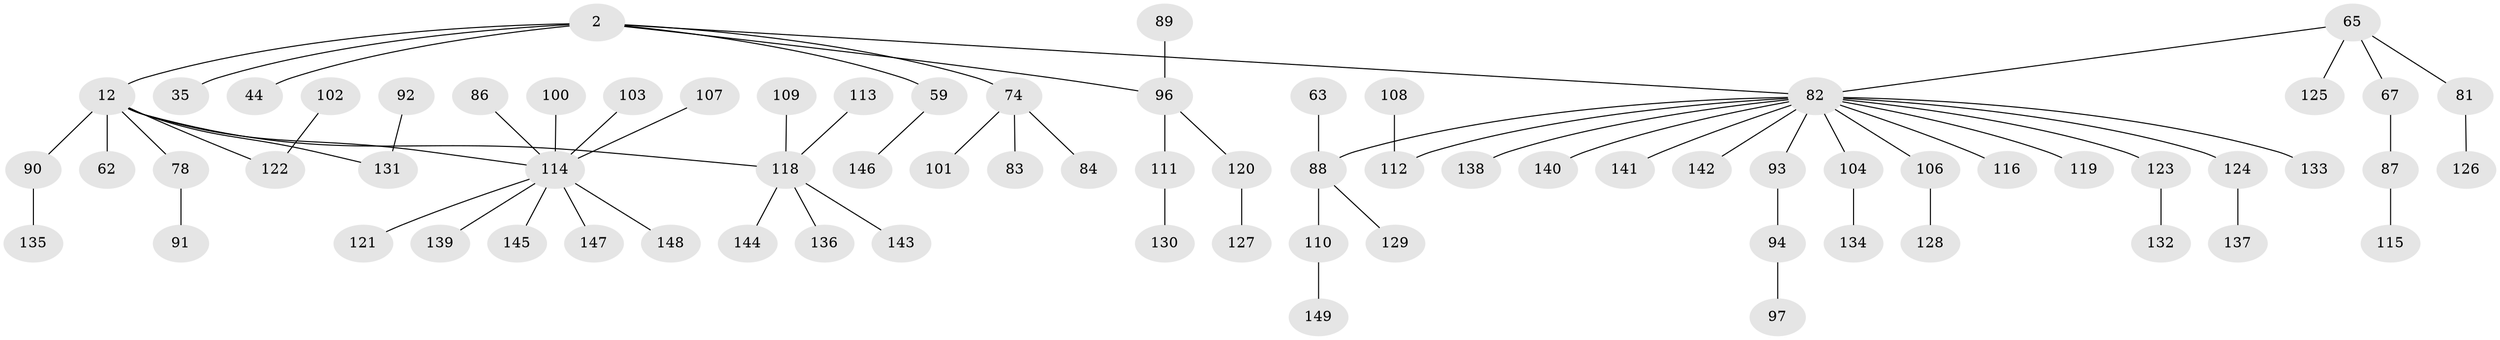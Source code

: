 // original degree distribution, {5: 0.040268456375838924, 8: 0.006711409395973154, 7: 0.006711409395973154, 4: 0.06040268456375839, 2: 0.2550335570469799, 3: 0.14093959731543623, 6: 0.006711409395973154, 1: 0.48322147651006714}
// Generated by graph-tools (version 1.1) at 2025/41/03/09/25 04:41:17]
// undirected, 74 vertices, 73 edges
graph export_dot {
graph [start="1"]
  node [color=gray90,style=filled];
  2;
  12 [super="+10"];
  35;
  44;
  59 [super="+52"];
  62 [super="+48"];
  63;
  65 [super="+55+60"];
  67;
  74 [super="+57"];
  78;
  81 [super="+71"];
  82 [super="+29+68+61+77+69+64"];
  83;
  84;
  86;
  87;
  88 [super="+58+41"];
  89;
  90;
  91;
  92;
  93;
  94;
  96 [super="+70"];
  97;
  100;
  101;
  102;
  103;
  104 [super="+39"];
  106 [super="+37+40"];
  107;
  108;
  109;
  110;
  111 [super="+79"];
  112 [super="+99"];
  113;
  114 [super="+51+72+80"];
  115;
  116;
  118 [super="+117+75"];
  119;
  120 [super="+27+50+73+54"];
  121;
  122 [super="+17+20+23+95"];
  123 [super="+15+47+85"];
  124;
  125;
  126;
  127;
  128;
  129;
  130;
  131 [super="+53+76"];
  132;
  133;
  134;
  135;
  136;
  137;
  138;
  139;
  140;
  141;
  142;
  143;
  144;
  145;
  146;
  147;
  148;
  149;
  2 -- 35;
  2 -- 44;
  2 -- 12 [weight=2];
  2 -- 59;
  2 -- 74;
  2 -- 82;
  2 -- 96;
  12 -- 90;
  12 -- 78;
  12 -- 118;
  12 -- 122;
  12 -- 114;
  12 -- 62;
  12 -- 131;
  59 -- 146;
  63 -- 88;
  65 -- 67;
  65 -- 125;
  65 -- 82;
  65 -- 81;
  67 -- 87;
  74 -- 83;
  74 -- 84;
  74 -- 101;
  78 -- 91;
  81 -- 126;
  82 -- 119;
  82 -- 138;
  82 -- 133;
  82 -- 106;
  82 -- 141;
  82 -- 116;
  82 -- 93;
  82 -- 123;
  82 -- 140;
  82 -- 124;
  82 -- 142;
  82 -- 112;
  82 -- 88;
  82 -- 104;
  86 -- 114;
  87 -- 115;
  88 -- 110;
  88 -- 129;
  89 -- 96;
  90 -- 135;
  92 -- 131;
  93 -- 94;
  94 -- 97;
  96 -- 111;
  96 -- 120;
  100 -- 114;
  102 -- 122;
  103 -- 114;
  104 -- 134;
  106 -- 128;
  107 -- 114;
  108 -- 112;
  109 -- 118;
  110 -- 149;
  111 -- 130;
  113 -- 118;
  114 -- 121;
  114 -- 139;
  114 -- 145;
  114 -- 147;
  114 -- 148;
  118 -- 144;
  118 -- 136;
  118 -- 143;
  120 -- 127;
  123 -- 132;
  124 -- 137;
}
